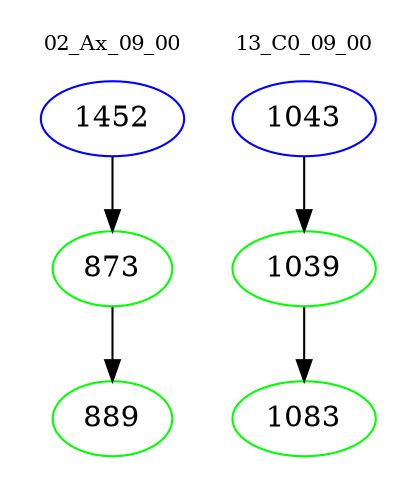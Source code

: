 digraph{
subgraph cluster_0 {
color = white
label = "02_Ax_09_00";
fontsize=10;
T0_1452 [label="1452", color="blue"]
T0_1452 -> T0_873 [color="black"]
T0_873 [label="873", color="green"]
T0_873 -> T0_889 [color="black"]
T0_889 [label="889", color="green"]
}
subgraph cluster_1 {
color = white
label = "13_C0_09_00";
fontsize=10;
T1_1043 [label="1043", color="blue"]
T1_1043 -> T1_1039 [color="black"]
T1_1039 [label="1039", color="green"]
T1_1039 -> T1_1083 [color="black"]
T1_1083 [label="1083", color="green"]
}
}
